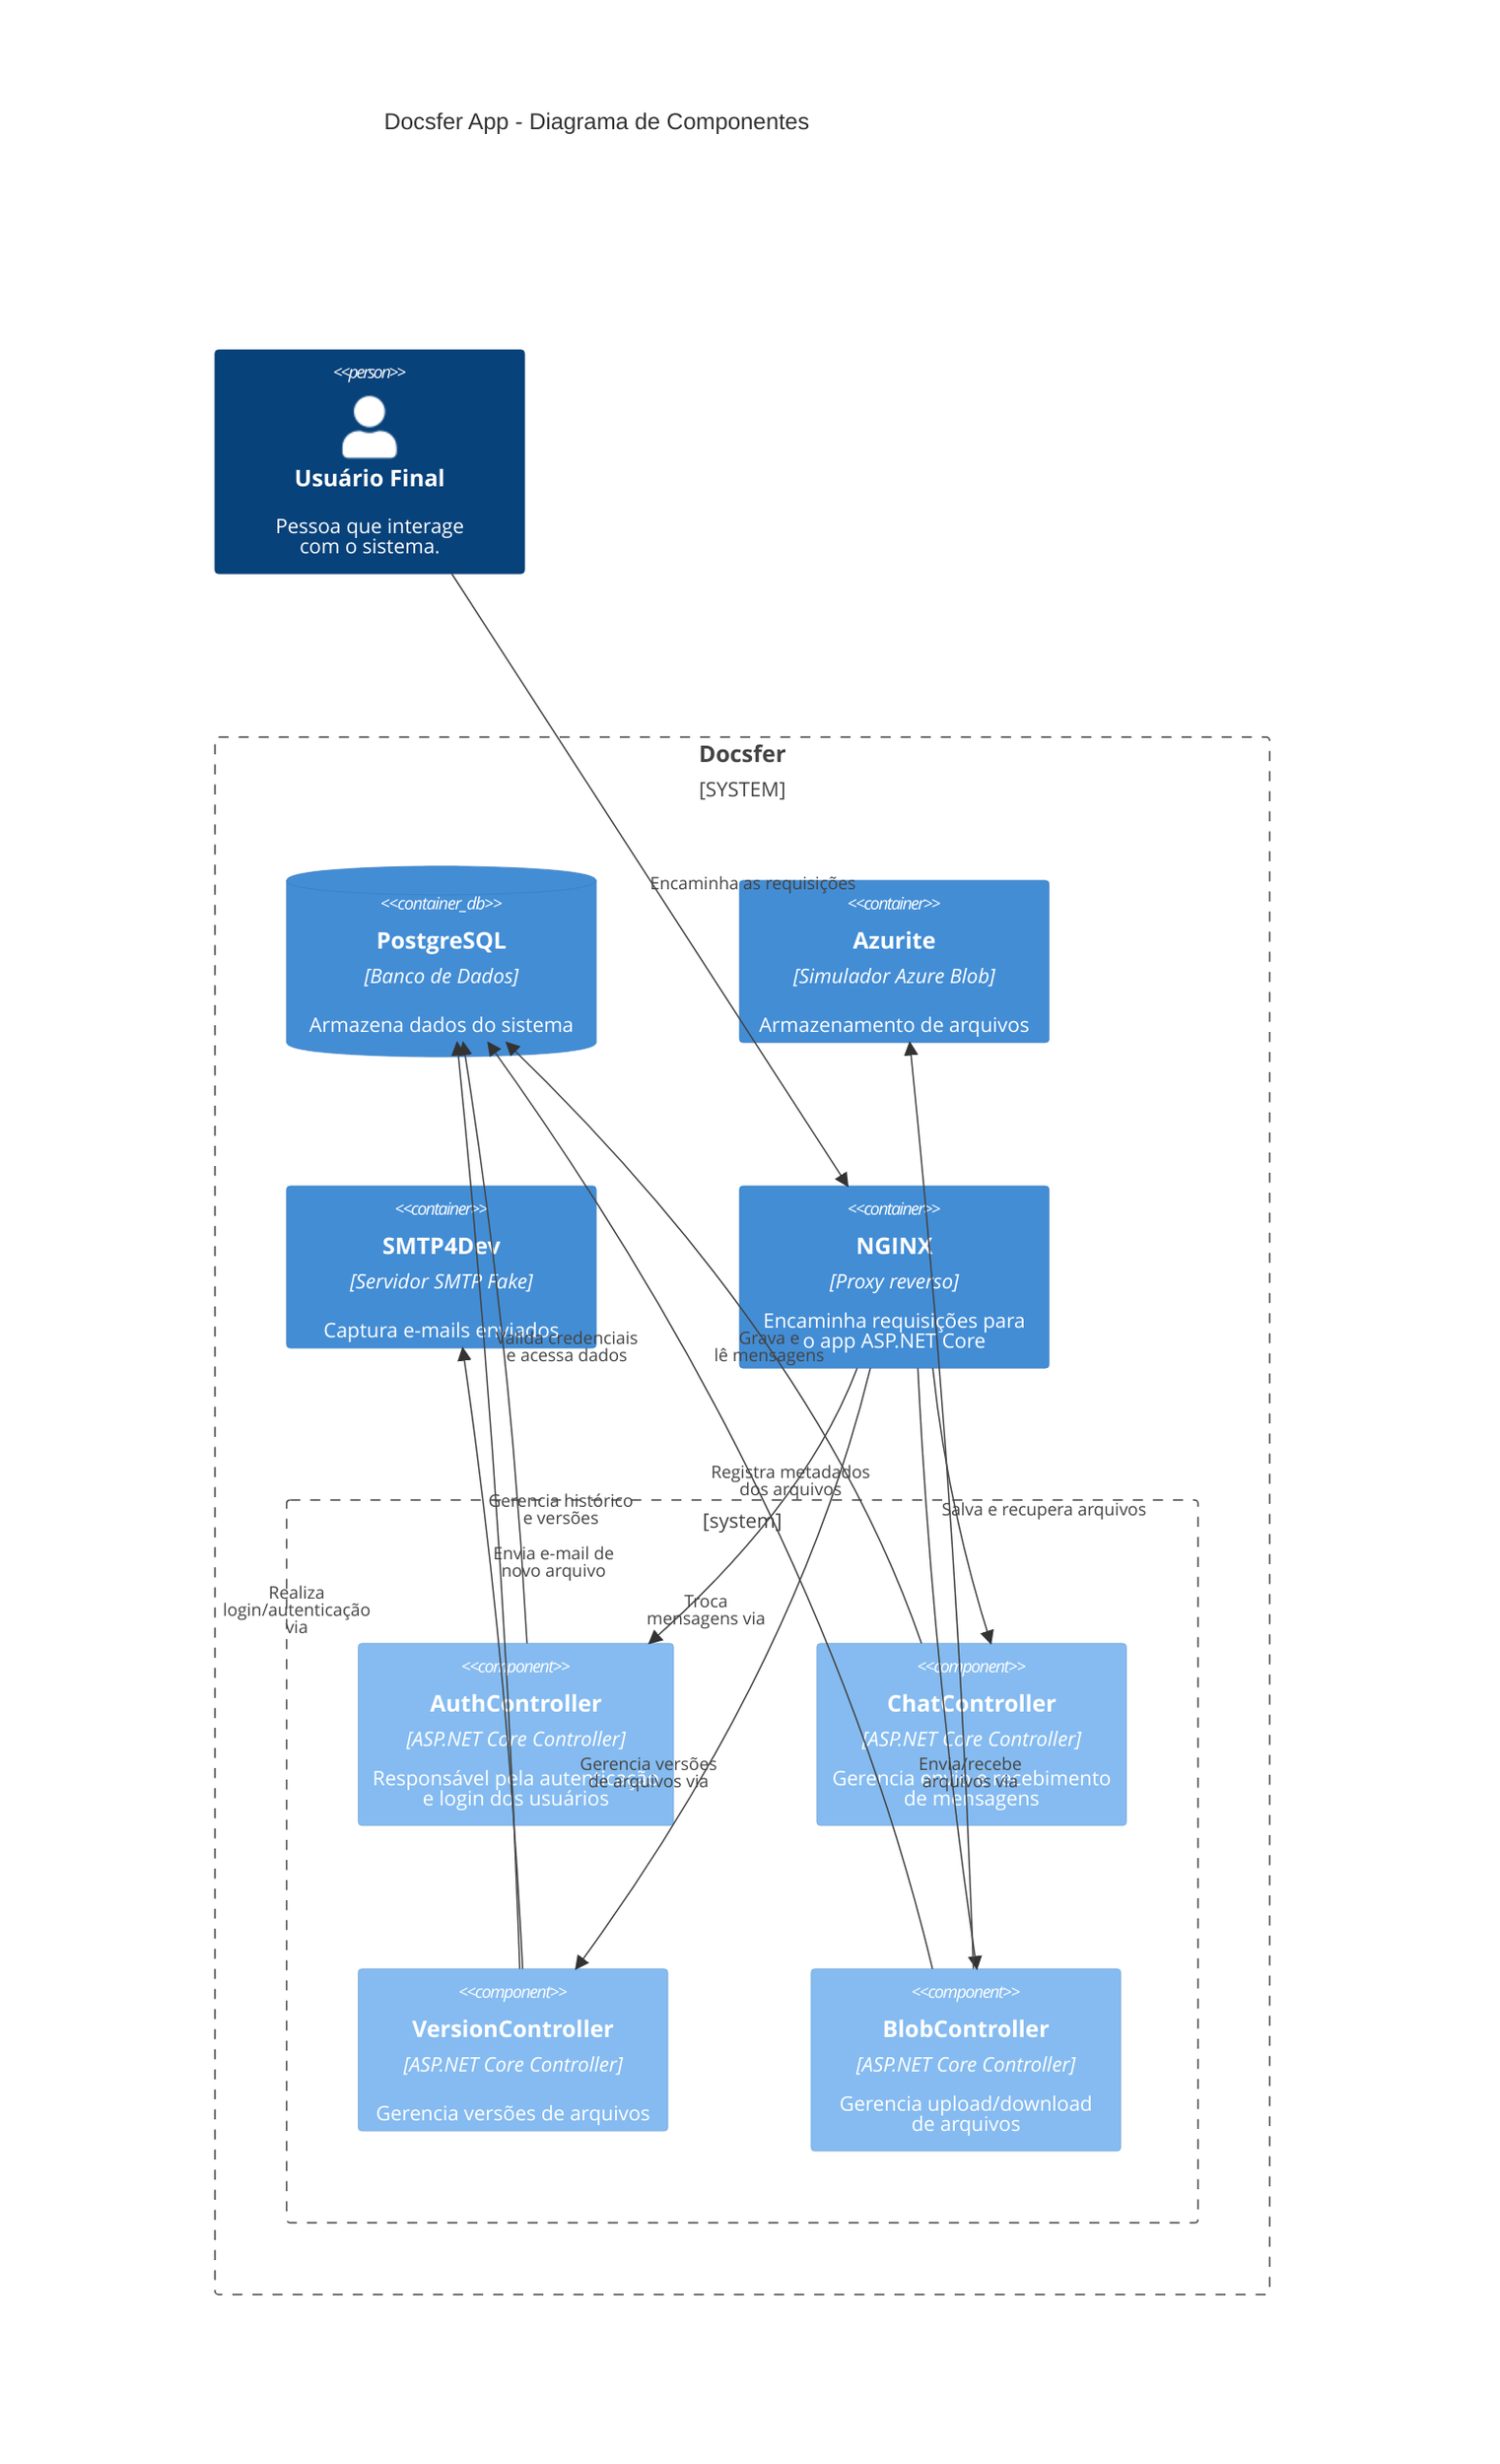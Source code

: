 C4Component
title Docsfer App - Diagrama de Componentes

Person(user, "Usuário Final", "Pessoa que interage<br/>com o sistema.")

System_Boundary(docsfer_system, "Docsfer") {
    ContainerDb(db, "PostgreSQL", "Banco de Dados", "Armazena dados do sistema")
    Container(blob, "Azurite", "Simulador Azure Blob", "Armazenamento de arquivos")
    Container(smtp, "SMTP4Dev", "Servidor SMTP Fake", "Captura e-mails enviados")
    Container(nginx, "NGINX", "Proxy reverso", "Encaminha requisições para<br/>o app ASP.NET Core")

    Boundary(app_components, "") {
        Component(auth, "AuthController", "ASP.NET Core Controller", "Responsável pela autenticação<br/>e login dos usuários")
        Component(chat, "ChatController", "ASP.NET Core Controller", "Gerencia envio e recebimento<br/>de mensagens")
        Component(version, "VersionController", "ASP.NET Core Controller", "Gerencia versões de arquivos")
        Component(blobCtrl, "BlobController", "ASP.NET Core Controller", "Gerencia upload/download<br/>de arquivos")
    }
}


Rel(user, nginx, "Encaminha as requisições")
Rel(nginx, auth, "Realiza<br/>login/autenticação<br/>via")
Rel(nginx, blobCtrl, "Envia/recebe<br/>arquivos via")
Rel(nginx, chat, "Troca<br/>mensagens via")
Rel(nginx, version, "Gerencia versões<br/>de arquivos via")

UpdateRelStyle(nginx, auth, $offsetX="-370", $offsetY="70")
UpdateRelStyle(nginx, blobCtrl, $offsetX="-20", $offsetY="70")
UpdateRelStyle(nginx, chat, $offsetX="-220", $offsetY="70")
UpdateRelStyle(nginx, version, $offsetX="-100", $offsetY="70")

Rel(auth, db, "Valida credenciais<br/>e acessa dados")
Rel(blobCtrl, blob, "Salva e recupera arquivos")
Rel(blobCtrl, db, "Registra metadados<br/>dos arquivos")
Rel(version, db, "Gerencia histórico<br/>e versões")
Rel(version, smtp, "Envia e-mail de<br/>novo arquivo")
Rel(chat, db, "Grava e<br/>lê mensagens")

UpdateRelStyle(version, smtp, $offsetX="0", $offsetY="-70")
UpdateRelStyle(blobCtrl, db, $offsetX="0", $offsetY="-20")
UpdateRelStyle(version, smtp, $offsetX="0", $offsetY="-70")
UpdateRelStyle(version, smtp, $offsetX="0", $offsetY="-70")